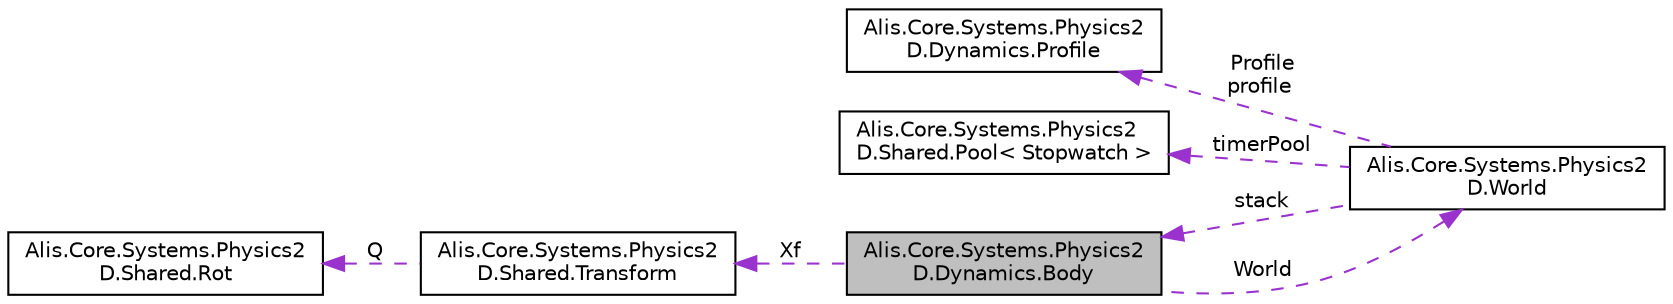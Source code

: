 digraph "Alis.Core.Systems.Physics2D.Dynamics.Body"
{
 // LATEX_PDF_SIZE
  edge [fontname="Helvetica",fontsize="10",labelfontname="Helvetica",labelfontsize="10"];
  node [fontname="Helvetica",fontsize="10",shape=record];
  rankdir="LR";
  Node1 [label="Alis.Core.Systems.Physics2\lD.Dynamics.Body",height=0.2,width=0.4,color="black", fillcolor="grey75", style="filled", fontcolor="black",tooltip="The body class"];
  Node2 -> Node1 [dir="back",color="darkorchid3",fontsize="10",style="dashed",label=" Xf" ,fontname="Helvetica"];
  Node2 [label="Alis.Core.Systems.Physics2\lD.Shared.Transform",height=0.2,width=0.4,color="black", fillcolor="white", style="filled",URL="$struct_alis_1_1_core_1_1_systems_1_1_physics2_d_1_1_shared_1_1_transform.html",tooltip="A transform contains translation and rotation. It is used to represent the position and orientation o..."];
  Node3 -> Node2 [dir="back",color="darkorchid3",fontsize="10",style="dashed",label=" Q" ,fontname="Helvetica"];
  Node3 [label="Alis.Core.Systems.Physics2\lD.Shared.Rot",height=0.2,width=0.4,color="black", fillcolor="white", style="filled",URL="$struct_alis_1_1_core_1_1_systems_1_1_physics2_d_1_1_shared_1_1_rot.html",tooltip="Rotation"];
  Node4 -> Node1 [dir="back",color="darkorchid3",fontsize="10",style="dashed",label=" World" ,fontname="Helvetica"];
  Node4 [label="Alis.Core.Systems.Physics2\lD.World",height=0.2,width=0.4,color="black", fillcolor="white", style="filled",URL="$class_alis_1_1_core_1_1_systems_1_1_physics2_d_1_1_world.html",tooltip="The world class manages all physics entities, dynamic simulation, and asynchronous queries."];
  Node1 -> Node4 [dir="back",color="darkorchid3",fontsize="10",style="dashed",label=" stack" ,fontname="Helvetica"];
  Node5 -> Node4 [dir="back",color="darkorchid3",fontsize="10",style="dashed",label=" Profile\nprofile" ,fontname="Helvetica"];
  Node5 [label="Alis.Core.Systems.Physics2\lD.Dynamics.Profile",height=0.2,width=0.4,color="black", fillcolor="white", style="filled",URL="$struct_alis_1_1_core_1_1_systems_1_1_physics2_d_1_1_dynamics_1_1_profile.html",tooltip="The profile"];
  Node6 -> Node4 [dir="back",color="darkorchid3",fontsize="10",style="dashed",label=" timerPool" ,fontname="Helvetica"];
  Node6 [label="Alis.Core.Systems.Physics2\lD.Shared.Pool\< Stopwatch \>",height=0.2,width=0.4,color="black", fillcolor="white", style="filled",URL="$class_alis_1_1_core_1_1_systems_1_1_physics2_d_1_1_shared_1_1_pool.html",tooltip=" "];
}
